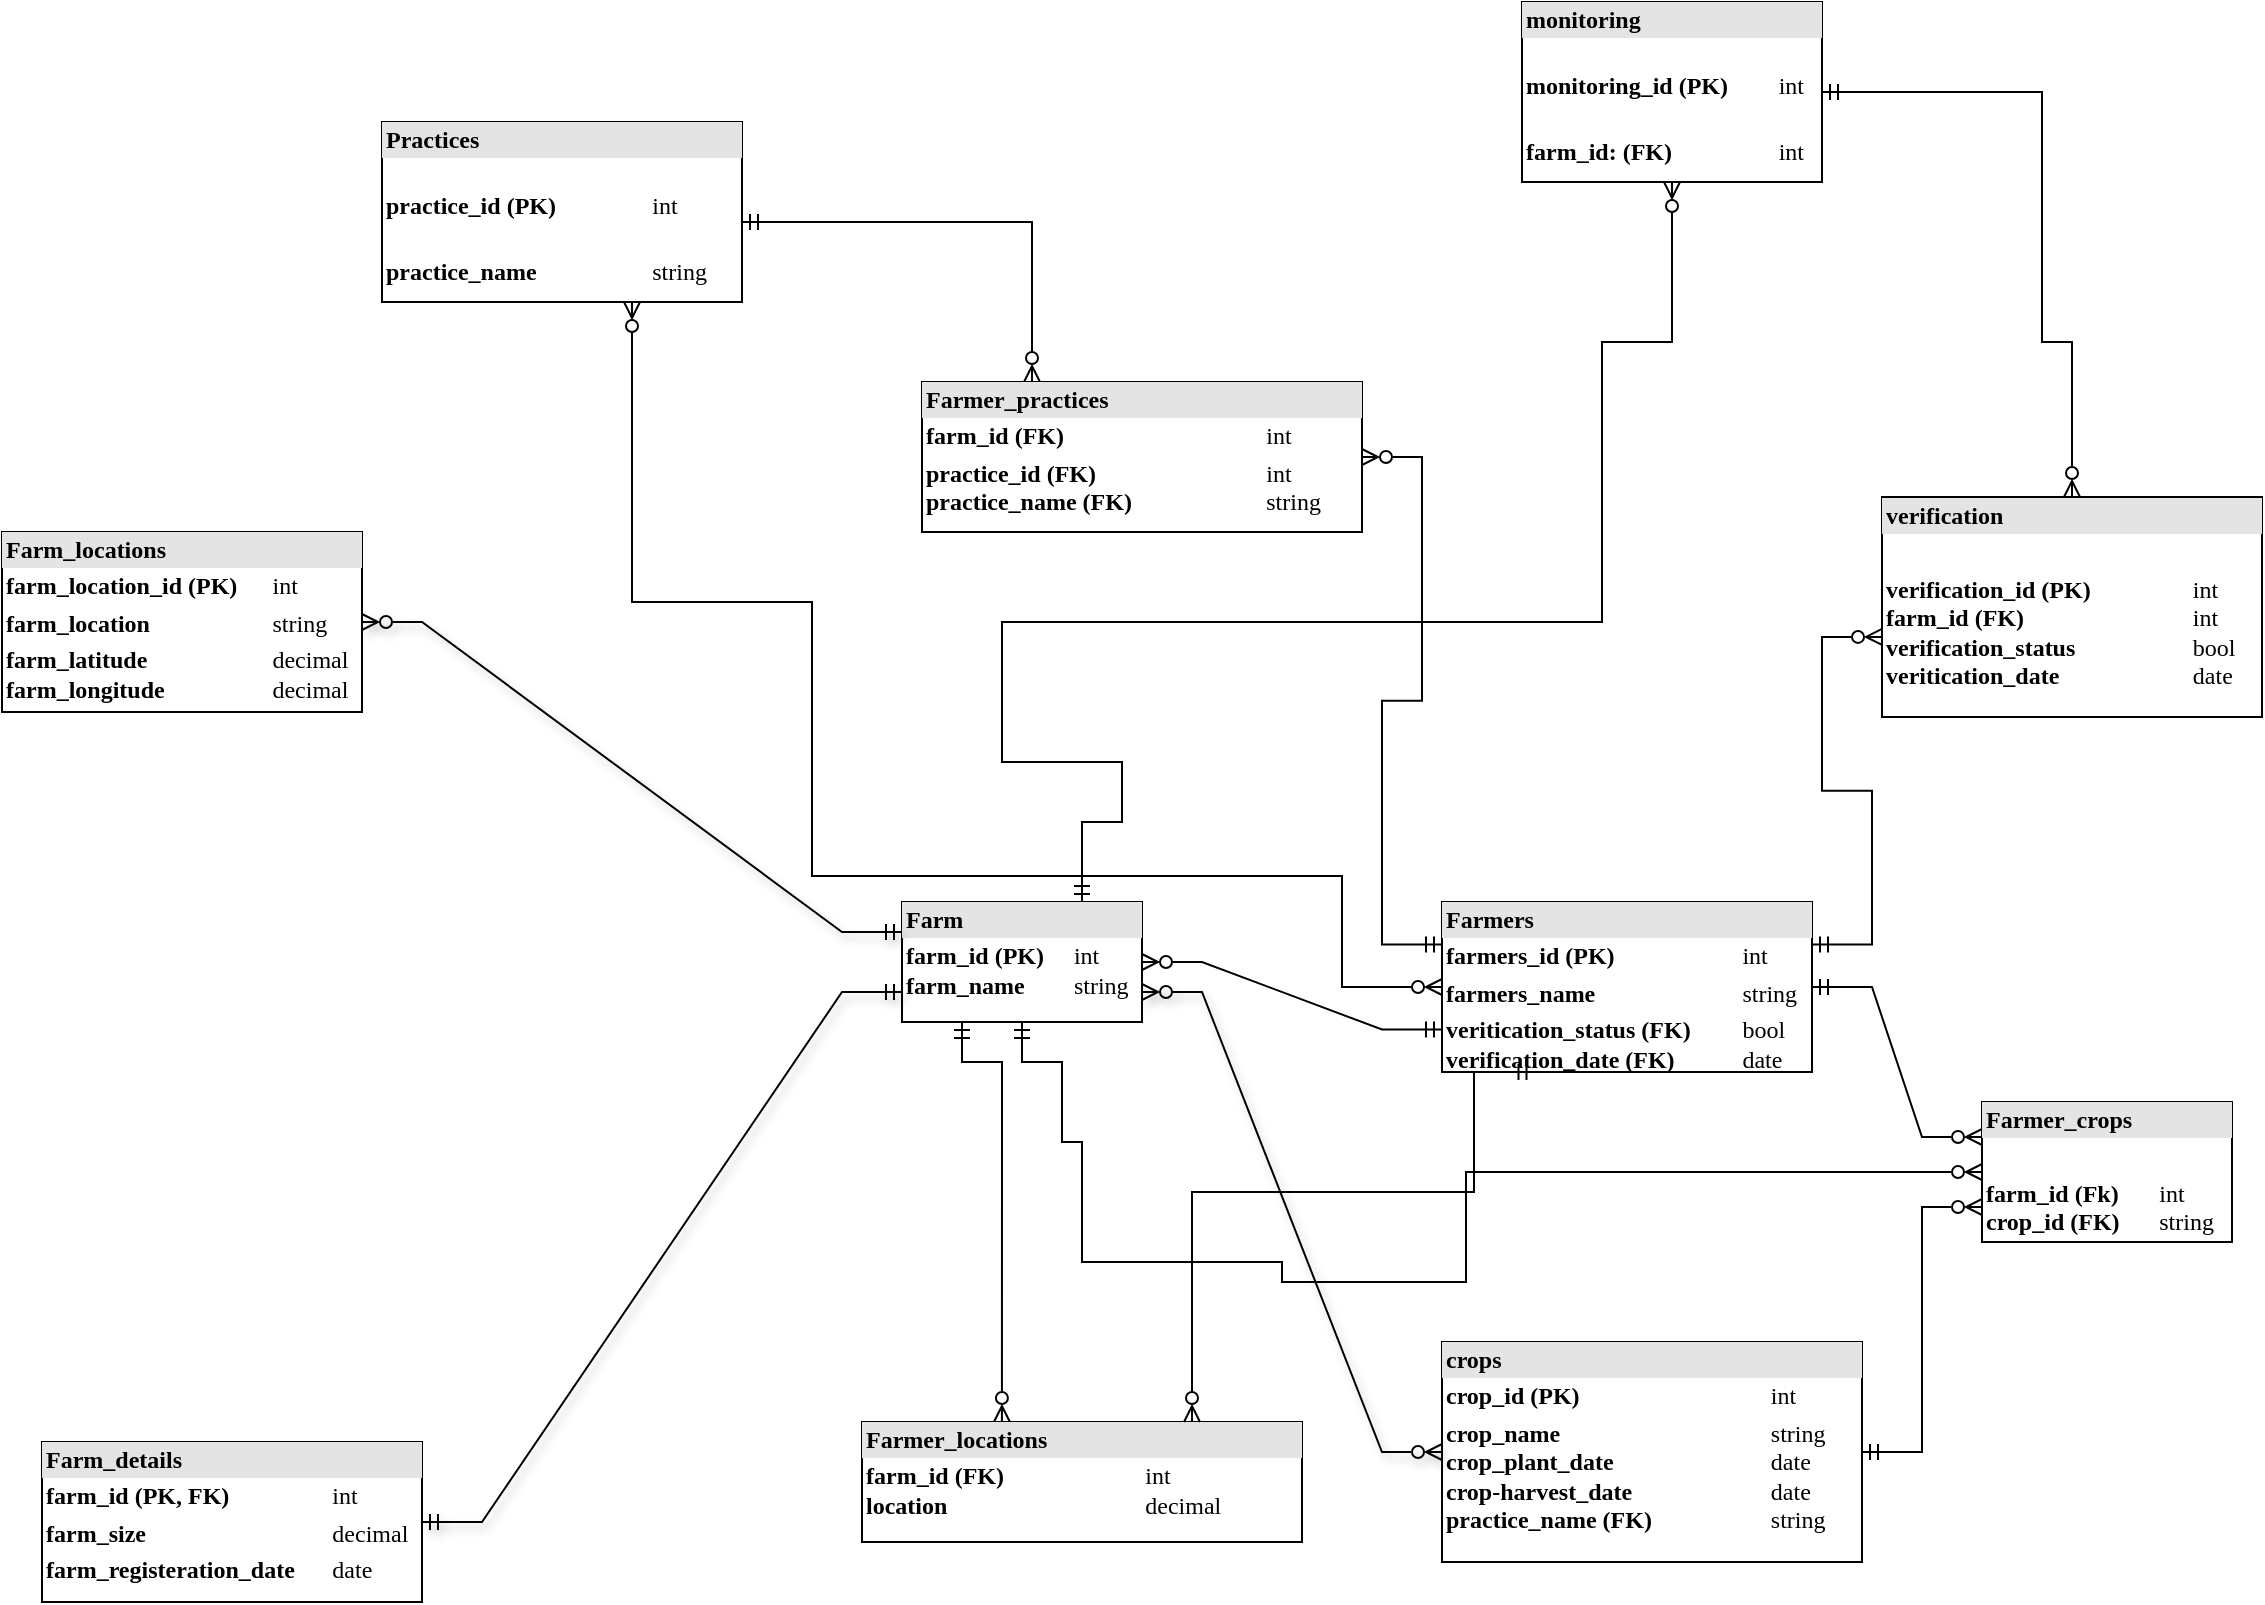 <mxfile version="24.3.0" type="github">
  <diagram name="Page-1" id="2ca16b54-16f6-2749-3443-fa8db7711227">
    <mxGraphModel dx="1818" dy="965" grid="1" gridSize="10" guides="1" tooltips="1" connect="1" arrows="1" fold="1" page="1" pageScale="1" pageWidth="1100" pageHeight="850" background="none" math="0" shadow="0">
      <root>
        <mxCell id="0" />
        <mxCell id="1" parent="0" />
        <mxCell id="2ed32ef02a7f4228-18" style="edgeStyle=orthogonalEdgeStyle;html=1;entryX=0.5;entryY=0;dashed=1;labelBackgroundColor=none;startArrow=ERmandOne;endArrow=ERoneToMany;fontFamily=Verdana;fontSize=12;align=left;" parent="1" edge="1">
          <mxGeometry relative="1" as="geometry">
            <mxPoint x="686" y="230" as="sourcePoint" />
          </mxGeometry>
        </mxCell>
        <mxCell id="2ed32ef02a7f4228-17" style="edgeStyle=orthogonalEdgeStyle;html=1;entryX=0.5;entryY=0;labelBackgroundColor=none;startArrow=ERmandOne;endArrow=ERoneToMany;fontFamily=Verdana;fontSize=12;align=left;dashed=1;" parent="1" edge="1">
          <mxGeometry relative="1" as="geometry">
            <mxPoint x="686" y="610" as="sourcePoint" />
          </mxGeometry>
        </mxCell>
        <mxCell id="2ed32ef02a7f4228-21" style="edgeStyle=orthogonalEdgeStyle;html=1;entryX=0.5;entryY=0;dashed=1;labelBackgroundColor=none;startArrow=ERmandOne;endArrow=ERoneToMany;fontFamily=Verdana;fontSize=12;align=left;" parent="1" edge="1">
          <mxGeometry relative="1" as="geometry">
            <mxPoint x="920" y="450" as="sourcePoint" />
          </mxGeometry>
        </mxCell>
        <mxCell id="7RD-iChrNmJ40AKoZpqp-1" value="&lt;div style=&quot;text-align: justify; box-sizing: border-box; width: 100%; background: rgb(228, 228, 228); padding: 2px;&quot;&gt;&lt;b&gt;Farmers&lt;/b&gt;&lt;/div&gt;&lt;table style=&quot;width:100%;font-size:1em;&quot; cellpadding=&quot;2&quot; cellspacing=&quot;0&quot;&gt;&lt;tbody&gt;&lt;tr&gt;&lt;td&gt;&lt;b&gt;farmers_id (PK)&lt;/b&gt;&lt;/td&gt;&lt;td&gt;int&lt;/td&gt;&lt;/tr&gt;&lt;tr&gt;&lt;td&gt;&lt;b&gt;farmers_name&lt;/b&gt;&lt;/td&gt;&lt;td&gt;string&lt;/td&gt;&lt;/tr&gt;&lt;tr&gt;&lt;td&gt;&lt;b&gt;veritication_status (FK)&lt;br&gt;verification_date (FK)&lt;/b&gt;&lt;/td&gt;&lt;td&gt;bool&lt;br&gt;date&lt;/td&gt;&lt;/tr&gt;&lt;/tbody&gt;&lt;/table&gt;" style="verticalAlign=top;align=left;overflow=fill;html=1;rounded=0;shadow=0;comic=0;labelBackgroundColor=none;strokeWidth=1;fontFamily=Verdana;fontSize=12" vertex="1" parent="1">
          <mxGeometry x="990" y="680" width="185" height="85" as="geometry" />
        </mxCell>
        <mxCell id="7RD-iChrNmJ40AKoZpqp-2" style="edgeStyle=orthogonalEdgeStyle;html=1;entryX=0.5;entryY=0;dashed=1;labelBackgroundColor=none;startArrow=ERmandOne;endArrow=ERoneToMany;fontFamily=Verdana;fontSize=12;align=left;" edge="1" parent="1">
          <mxGeometry relative="1" as="geometry">
            <mxPoint x="1966" y="1170" as="sourcePoint" />
          </mxGeometry>
        </mxCell>
        <mxCell id="7RD-iChrNmJ40AKoZpqp-3" style="edgeStyle=orthogonalEdgeStyle;html=1;entryX=0.5;entryY=0;labelBackgroundColor=none;startArrow=ERmandOne;endArrow=ERoneToMany;fontFamily=Verdana;fontSize=12;align=left;dashed=1;" edge="1" parent="1">
          <mxGeometry relative="1" as="geometry">
            <mxPoint x="1966" y="1550" as="sourcePoint" />
          </mxGeometry>
        </mxCell>
        <mxCell id="7RD-iChrNmJ40AKoZpqp-4" style="edgeStyle=orthogonalEdgeStyle;html=1;entryX=0.5;entryY=0;dashed=1;labelBackgroundColor=none;startArrow=ERmandOne;endArrow=ERoneToMany;fontFamily=Verdana;fontSize=12;align=left;" edge="1" parent="1">
          <mxGeometry relative="1" as="geometry">
            <mxPoint x="2200" y="1390" as="sourcePoint" />
          </mxGeometry>
        </mxCell>
        <mxCell id="7RD-iChrNmJ40AKoZpqp-5" value="&lt;div style=&quot;text-align: justify; box-sizing: border-box; width: 100%; background: rgb(228, 228, 228); padding: 2px;&quot;&gt;&lt;b&gt;Farm_details&lt;/b&gt;&lt;/div&gt;&lt;table style=&quot;text-align: justify; width: 100%; font-size: 1em;&quot; cellpadding=&quot;2&quot; cellspacing=&quot;0&quot;&gt;&lt;tbody&gt;&lt;tr&gt;&lt;td&gt;&lt;b&gt;farm_id (PK, FK)&lt;br&gt;&lt;/b&gt;&lt;/td&gt;&lt;td&gt;int&lt;br&gt;&lt;/td&gt;&lt;/tr&gt;&lt;tr&gt;&lt;td&gt;&lt;b&gt;farm_size&lt;/b&gt;&lt;/td&gt;&lt;td&gt;decimal&lt;/td&gt;&lt;/tr&gt;&lt;tr&gt;&lt;td&gt;&lt;b&gt;farm_registeration_date&lt;br&gt;&lt;/b&gt;&lt;/td&gt;&lt;td&gt;date&lt;/td&gt;&lt;/tr&gt;&lt;/tbody&gt;&lt;/table&gt;" style="verticalAlign=top;align=left;overflow=fill;html=1;rounded=0;shadow=0;comic=0;labelBackgroundColor=none;strokeWidth=1;fontFamily=Verdana;fontSize=12" vertex="1" parent="1">
          <mxGeometry x="290" y="950" width="190" height="80" as="geometry" />
        </mxCell>
        <mxCell id="7RD-iChrNmJ40AKoZpqp-6" value="&lt;div style=&quot;text-align: justify; box-sizing: border-box; width: 100%; background: rgb(228, 228, 228); padding: 2px;&quot;&gt;&lt;b&gt;crops&lt;/b&gt;&lt;/div&gt;&lt;table style=&quot;width:100%;font-size:1em;&quot; cellpadding=&quot;2&quot; cellspacing=&quot;0&quot;&gt;&lt;tbody&gt;&lt;tr&gt;&lt;td&gt;&lt;b&gt;crop_id (PK)&lt;/b&gt;&lt;/td&gt;&lt;td&gt;int&lt;/td&gt;&lt;/tr&gt;&lt;tr&gt;&lt;td&gt;&lt;b&gt;crop_name&lt;br&gt;crop_plant_date&lt;br&gt;crop-harvest_date&lt;br&gt;practice_name (FK)&lt;br&gt;&lt;/b&gt;&lt;/td&gt;&lt;td&gt;string&lt;br&gt;date&lt;br&gt;date&lt;br&gt;string&lt;/td&gt;&lt;/tr&gt;&lt;tr&gt;&lt;td&gt;&lt;br&gt;&lt;/td&gt;&lt;td&gt;&lt;br&gt;&lt;/td&gt;&lt;/tr&gt;&lt;/tbody&gt;&lt;/table&gt;" style="verticalAlign=top;align=left;overflow=fill;html=1;rounded=0;shadow=0;comic=0;labelBackgroundColor=none;strokeWidth=1;fontFamily=Verdana;fontSize=12" vertex="1" parent="1">
          <mxGeometry x="990" y="900" width="210" height="110" as="geometry" />
        </mxCell>
        <mxCell id="7RD-iChrNmJ40AKoZpqp-7" value="" style="edgeStyle=orthogonalEdgeStyle;rounded=0;orthogonalLoop=1;jettySize=auto;html=1;endArrow=ERzeroToMany;endFill=0;startArrow=ERzeroToMany;startFill=0;strokeWidth=1;entryX=0;entryY=0.5;entryDx=0;entryDy=0;" edge="1" parent="1" target="7RD-iChrNmJ40AKoZpqp-1">
          <mxGeometry relative="1" as="geometry">
            <mxPoint x="975" y="722.5" as="targetPoint" />
            <Array as="points">
              <mxPoint x="585" y="530" />
              <mxPoint x="675" y="530" />
              <mxPoint x="675" y="667" />
              <mxPoint x="940" y="667" />
              <mxPoint x="940" y="723" />
            </Array>
            <mxPoint x="585" y="380" as="sourcePoint" />
          </mxGeometry>
        </mxCell>
        <mxCell id="7RD-iChrNmJ40AKoZpqp-8" value="" style="edgeStyle=orthogonalEdgeStyle;rounded=0;orthogonalLoop=1;jettySize=auto;html=1;entryX=0.25;entryY=0;entryDx=0;entryDy=0;endArrow=ERzeroToMany;endFill=0;startArrow=ERmandOne;startFill=0;fillColor=#fff2cc;strokeColor=#000000;" edge="1" parent="1" source="7RD-iChrNmJ40AKoZpqp-9" target="7RD-iChrNmJ40AKoZpqp-10">
          <mxGeometry relative="1" as="geometry">
            <mxPoint x="770" y="335" as="targetPoint" />
            <Array as="points">
              <mxPoint x="785" y="340" />
            </Array>
          </mxGeometry>
        </mxCell>
        <mxCell id="7RD-iChrNmJ40AKoZpqp-9" value="&lt;div style=&quot;text-align: justify; box-sizing: border-box; width: 100%; background: rgb(228, 228, 228); padding: 2px;&quot;&gt;&lt;b&gt;Practices&lt;/b&gt;&lt;/div&gt;&lt;table style=&quot;width:100%;font-size:1em;&quot; cellpadding=&quot;2&quot; cellspacing=&quot;0&quot;&gt;&lt;tbody&gt;&lt;tr&gt;&lt;td&gt;&lt;b&gt;practice_id (PK)&lt;/b&gt;&lt;/td&gt;&lt;td&gt;&lt;br&gt;int&lt;br&gt;&lt;br&gt;&lt;/td&gt;&lt;/tr&gt;&lt;tr&gt;&lt;td&gt;&lt;b&gt;practice_name&lt;/b&gt;&lt;/td&gt;&lt;td&gt;string&lt;/td&gt;&lt;/tr&gt;&lt;tr&gt;&lt;td&gt;&lt;br&gt;&lt;/td&gt;&lt;td&gt;&lt;br&gt;&lt;/td&gt;&lt;/tr&gt;&lt;/tbody&gt;&lt;/table&gt;" style="verticalAlign=top;align=left;overflow=fill;html=1;rounded=0;shadow=0;comic=0;labelBackgroundColor=none;strokeWidth=1;fontFamily=Verdana;fontSize=12" vertex="1" parent="1">
          <mxGeometry x="460" y="290" width="180" height="90" as="geometry" />
        </mxCell>
        <mxCell id="7RD-iChrNmJ40AKoZpqp-10" value="&lt;div style=&quot;text-align: justify; box-sizing: border-box; width: 100%; background: rgb(228, 228, 228); padding: 2px;&quot;&gt;&lt;b&gt;Farmer_practices&lt;/b&gt;&lt;/div&gt;&lt;table style=&quot;text-align: justify; width: 100%; font-size: 1em;&quot; cellpadding=&quot;2&quot; cellspacing=&quot;0&quot;&gt;&lt;tbody&gt;&lt;tr&gt;&lt;td&gt;&lt;b&gt;farm_id (FK)&lt;/b&gt;&lt;/td&gt;&lt;td&gt;int&lt;/td&gt;&lt;/tr&gt;&lt;tr&gt;&lt;td&gt;&lt;b&gt;practice_id (FK)&lt;br&gt;practice_name (FK)&lt;/b&gt;&lt;/td&gt;&lt;td&gt;int&lt;br&gt;string&lt;/td&gt;&lt;/tr&gt;&lt;/tbody&gt;&lt;/table&gt;" style="verticalAlign=top;align=left;overflow=fill;html=1;rounded=0;shadow=0;comic=0;labelBackgroundColor=none;strokeWidth=1;fontFamily=Verdana;fontSize=12" vertex="1" parent="1">
          <mxGeometry x="730" y="420" width="220" height="75" as="geometry" />
        </mxCell>
        <mxCell id="7RD-iChrNmJ40AKoZpqp-11" value="&lt;div style=&quot;text-align: justify; box-sizing: border-box; width: 100%; background: rgb(228, 228, 228); padding: 2px;&quot;&gt;&lt;b&gt;verification&lt;/b&gt;&lt;/div&gt;&lt;table style=&quot;width:100%;font-size:1em;&quot; cellpadding=&quot;2&quot; cellspacing=&quot;0&quot;&gt;&lt;tbody&gt;&lt;tr&gt;&lt;td&gt;&lt;br&gt;&lt;/td&gt;&lt;td&gt;&lt;br&gt;&lt;/td&gt;&lt;/tr&gt;&lt;tr&gt;&lt;td&gt;&lt;b&gt;verification_id (PK)&lt;br&gt;farm_id (FK)&lt;br&gt;verification_status&lt;br&gt;veritication_date&lt;/b&gt;&lt;/td&gt;&lt;td&gt;int&lt;br&gt;int&lt;br&gt;bool&lt;br&gt;date&lt;/td&gt;&lt;/tr&gt;&lt;tr&gt;&lt;td&gt;&lt;br&gt;&lt;/td&gt;&lt;td&gt;&lt;br&gt;&lt;/td&gt;&lt;/tr&gt;&lt;/tbody&gt;&lt;/table&gt;" style="verticalAlign=top;align=left;overflow=fill;html=1;rounded=0;shadow=0;comic=0;labelBackgroundColor=none;strokeWidth=1;fontFamily=Verdana;fontSize=12" vertex="1" parent="1">
          <mxGeometry x="1210" y="477.5" width="190" height="110" as="geometry" />
        </mxCell>
        <mxCell id="7RD-iChrNmJ40AKoZpqp-12" value="" style="edgeStyle=orthogonalEdgeStyle;rounded=0;orthogonalLoop=1;jettySize=auto;html=1;entryX=0.75;entryY=0;entryDx=0;entryDy=0;exitX=0.5;exitY=1;exitDx=0;exitDy=0;startArrow=ERzeroToMany;startFill=0;endArrow=ERmandOne;endFill=0;" edge="1" parent="1" source="7RD-iChrNmJ40AKoZpqp-14" target="7RD-iChrNmJ40AKoZpqp-19">
          <mxGeometry relative="1" as="geometry">
            <mxPoint x="1005.0" y="320.0" as="sourcePoint" />
            <mxPoint x="750" y="570" as="targetPoint" />
            <Array as="points">
              <mxPoint x="1105" y="400" />
              <mxPoint x="1070" y="400" />
              <mxPoint x="1070" y="540" />
              <mxPoint x="770" y="540" />
              <mxPoint x="770" y="610" />
              <mxPoint x="830" y="610" />
              <mxPoint x="830" y="640" />
              <mxPoint x="810" y="640" />
            </Array>
          </mxGeometry>
        </mxCell>
        <mxCell id="7RD-iChrNmJ40AKoZpqp-13" value="" style="edgeStyle=orthogonalEdgeStyle;rounded=0;orthogonalLoop=1;jettySize=auto;html=1;entryX=0.5;entryY=0;entryDx=0;entryDy=0;exitX=1;exitY=0.5;exitDx=0;exitDy=0;startArrow=ERmandOne;startFill=0;endArrow=ERzeroToMany;endFill=0;" edge="1" parent="1" source="7RD-iChrNmJ40AKoZpqp-14" target="7RD-iChrNmJ40AKoZpqp-11">
          <mxGeometry relative="1" as="geometry">
            <mxPoint x="1295" y="275" as="targetPoint" />
            <Array as="points">
              <mxPoint x="1290" y="275" />
              <mxPoint x="1290" y="400" />
              <mxPoint x="1305" y="400" />
            </Array>
          </mxGeometry>
        </mxCell>
        <mxCell id="7RD-iChrNmJ40AKoZpqp-14" value="&lt;div style=&quot;text-align: justify; box-sizing: border-box; width: 100%; background: rgb(228, 228, 228); padding: 2px;&quot;&gt;&lt;b&gt;monitoring&amp;nbsp;&lt;/b&gt;&lt;/div&gt;&lt;table style=&quot;width:100%;font-size:1em;&quot; cellpadding=&quot;2&quot; cellspacing=&quot;0&quot;&gt;&lt;tbody&gt;&lt;tr&gt;&lt;td&gt;&lt;b&gt;monitoring_id (PK)&lt;/b&gt;&lt;/td&gt;&lt;td&gt;&lt;br&gt;int&amp;nbsp;&lt;br&gt;&lt;br&gt;&lt;/td&gt;&lt;/tr&gt;&lt;tr&gt;&lt;td&gt;&lt;b&gt;farm_id: (FK)&lt;/b&gt;&lt;/td&gt;&lt;td&gt;int&lt;/td&gt;&lt;/tr&gt;&lt;tr&gt;&lt;td&gt;&lt;br&gt;&lt;/td&gt;&lt;td&gt;&lt;br&gt;&lt;/td&gt;&lt;/tr&gt;&lt;/tbody&gt;&lt;/table&gt;" style="verticalAlign=top;align=left;overflow=fill;html=1;rounded=0;shadow=0;comic=0;labelBackgroundColor=none;strokeWidth=1;fontFamily=Verdana;fontSize=12" vertex="1" parent="1">
          <mxGeometry x="1030" y="230" width="150" height="90" as="geometry" />
        </mxCell>
        <mxCell id="7RD-iChrNmJ40AKoZpqp-15" value="&lt;div style=&quot;text-align: justify; box-sizing: border-box; width: 100%; background: rgb(228, 228, 228); padding: 2px;&quot;&gt;&lt;b&gt;Farm_locations&lt;/b&gt;&lt;/div&gt;&lt;table style=&quot;width:100%;font-size:1em;&quot; cellpadding=&quot;2&quot; cellspacing=&quot;0&quot;&gt;&lt;tbody&gt;&lt;tr&gt;&lt;td&gt;&lt;b&gt;farm_location_id (PK)&lt;/b&gt;&lt;/td&gt;&lt;td&gt;int&lt;/td&gt;&lt;/tr&gt;&lt;tr&gt;&lt;td&gt;&lt;b&gt;farm_location&lt;/b&gt;&lt;/td&gt;&lt;td&gt;string&lt;br&gt;&lt;/td&gt;&lt;/tr&gt;&lt;tr&gt;&lt;td&gt;&lt;b&gt;farm_latitude&lt;br&gt;farm_longitude&amp;nbsp;&lt;/b&gt;&lt;/td&gt;&lt;td&gt;decimal&lt;br&gt;decimal&lt;/td&gt;&lt;/tr&gt;&lt;/tbody&gt;&lt;/table&gt;" style="verticalAlign=top;align=left;overflow=fill;html=1;rounded=0;shadow=0;comic=0;labelBackgroundColor=none;strokeWidth=1;fontFamily=Verdana;fontSize=12;movable=1;resizable=1;rotatable=1;deletable=1;editable=1;locked=0;connectable=1;" vertex="1" parent="1">
          <mxGeometry x="270" y="495" width="180" height="90" as="geometry" />
        </mxCell>
        <mxCell id="7RD-iChrNmJ40AKoZpqp-16" value="" style="edgeStyle=orthogonalEdgeStyle;rounded=0;orthogonalLoop=1;jettySize=auto;html=1;entryX=0.5;entryY=1;entryDx=0;entryDy=0;endArrow=ERmandOne;endFill=0;startArrow=ERzeroToMany;startFill=0;exitX=0;exitY=0.5;exitDx=0;exitDy=0;" edge="1" parent="1" source="7RD-iChrNmJ40AKoZpqp-17" target="7RD-iChrNmJ40AKoZpqp-19">
          <mxGeometry relative="1" as="geometry">
            <mxPoint x="1160" y="820" as="sourcePoint" />
            <mxPoint x="800" y="780" as="targetPoint" />
            <Array as="points">
              <mxPoint x="1002" y="815" />
              <mxPoint x="1002" y="870" />
              <mxPoint x="910" y="870" />
              <mxPoint x="910" y="860" />
              <mxPoint x="810" y="860" />
              <mxPoint x="810" y="800" />
              <mxPoint x="800" y="800" />
              <mxPoint x="800" y="760" />
              <mxPoint x="780" y="760" />
            </Array>
          </mxGeometry>
        </mxCell>
        <mxCell id="7RD-iChrNmJ40AKoZpqp-17" value="&lt;div style=&quot;text-align: justify; box-sizing: border-box; width: 100%; background: rgb(228, 228, 228); padding: 2px;&quot;&gt;&lt;b&gt;Farmer_crops&lt;/b&gt;&lt;/div&gt;&lt;table style=&quot;text-align: justify; width: 100%; font-size: 1em;&quot; cellpadding=&quot;2&quot; cellspacing=&quot;0&quot;&gt;&lt;tbody&gt;&lt;tr&gt;&lt;td&gt;&lt;br&gt;&lt;/td&gt;&lt;td&gt;&lt;br&gt;&lt;/td&gt;&lt;/tr&gt;&lt;tr&gt;&lt;td&gt;&lt;b&gt;farm_id (Fk)&lt;br&gt;crop_id (FK)&lt;br&gt;&lt;/b&gt;&lt;/td&gt;&lt;td&gt;int&lt;br&gt;string&lt;br&gt;&lt;/td&gt;&lt;/tr&gt;&lt;/tbody&gt;&lt;/table&gt;" style="verticalAlign=top;align=left;overflow=fill;html=1;rounded=0;shadow=0;comic=0;labelBackgroundColor=none;strokeWidth=1;fontFamily=Verdana;fontSize=12;movable=1;resizable=1;rotatable=1;deletable=1;editable=1;locked=0;connectable=1;direction=east;" vertex="1" parent="1">
          <mxGeometry x="1260" y="780" width="125" height="70" as="geometry" />
        </mxCell>
        <mxCell id="7RD-iChrNmJ40AKoZpqp-18" value="" style="edgeStyle=orthogonalEdgeStyle;rounded=0;orthogonalLoop=1;jettySize=auto;html=1;endArrow=ERzeroToMany;endFill=0;startArrow=ERmandOne;startFill=0;entryX=0.318;entryY=0;entryDx=0;entryDy=0;entryPerimeter=0;exitX=0.25;exitY=1;exitDx=0;exitDy=0;" edge="1" parent="1" source="7RD-iChrNmJ40AKoZpqp-19" target="7RD-iChrNmJ40AKoZpqp-20">
          <mxGeometry relative="1" as="geometry">
            <mxPoint x="770" y="920" as="targetPoint" />
            <Array as="points">
              <mxPoint x="750" y="760" />
              <mxPoint x="770" y="760" />
            </Array>
          </mxGeometry>
        </mxCell>
        <mxCell id="7RD-iChrNmJ40AKoZpqp-19" value="&lt;div style=&quot;text-align: justify; box-sizing: border-box; width: 100%; background: rgb(228, 228, 228); padding: 2px;&quot;&gt;&lt;b&gt;Farm&lt;/b&gt;&lt;/div&gt;&lt;table style=&quot;text-align: justify; width: 100%; font-size: 1em;&quot; cellpadding=&quot;2&quot; cellspacing=&quot;0&quot;&gt;&lt;tbody&gt;&lt;tr&gt;&lt;td&gt;&lt;b&gt;farm_id (PK)&lt;br&gt;farm_name&lt;/b&gt;&lt;/td&gt;&lt;td&gt;int&lt;br&gt;string&lt;/td&gt;&lt;/tr&gt;&lt;tr&gt;&lt;td&gt;&lt;br&gt;&lt;/td&gt;&lt;td&gt;&lt;br&gt;&lt;/td&gt;&lt;/tr&gt;&lt;tr&gt;&lt;td&gt;&lt;b&gt;&lt;br&gt;&lt;/b&gt;&lt;/td&gt;&lt;td&gt;&lt;br&gt;&lt;/td&gt;&lt;/tr&gt;&lt;/tbody&gt;&lt;/table&gt;" style="verticalAlign=top;align=left;overflow=fill;html=1;rounded=0;shadow=0;comic=0;labelBackgroundColor=none;strokeWidth=1;fontFamily=Verdana;fontSize=12" vertex="1" parent="1">
          <mxGeometry x="720" y="680" width="120" height="60" as="geometry" />
        </mxCell>
        <mxCell id="7RD-iChrNmJ40AKoZpqp-20" value="&lt;div style=&quot;text-align: justify; box-sizing: border-box; width: 100%; background: rgb(228, 228, 228); padding: 2px;&quot;&gt;&lt;b&gt;Farmer_locations&lt;/b&gt;&lt;/div&gt;&lt;table style=&quot;text-align: justify; width: 100%; font-size: 1em;&quot; cellpadding=&quot;2&quot; cellspacing=&quot;0&quot;&gt;&lt;tbody&gt;&lt;tr&gt;&lt;td&gt;&lt;b&gt;farm_id (FK)&lt;br&gt;location&amp;nbsp;&lt;/b&gt;&lt;/td&gt;&lt;td&gt;int&lt;br&gt;decimal&lt;/td&gt;&lt;/tr&gt;&lt;tr&gt;&lt;td&gt;&lt;b&gt;&lt;br&gt;&lt;/b&gt;&lt;/td&gt;&lt;td&gt;&lt;br&gt;&lt;/td&gt;&lt;/tr&gt;&lt;/tbody&gt;&lt;/table&gt;" style="verticalAlign=top;align=left;overflow=fill;html=1;rounded=0;shadow=0;comic=0;labelBackgroundColor=none;strokeWidth=1;fontFamily=Verdana;fontSize=12" vertex="1" parent="1">
          <mxGeometry x="700" y="940" width="220" height="60" as="geometry" />
        </mxCell>
        <mxCell id="7RD-iChrNmJ40AKoZpqp-21" value="" style="edgeStyle=entityRelationEdgeStyle;fontSize=12;html=1;endArrow=ERzeroToMany;endFill=0;rounded=0;strokeWidth=1;startArrow=ERmandOne;startFill=0;entryX=0;entryY=0.636;entryDx=0;entryDy=0;entryPerimeter=0;exitX=1;exitY=0.25;exitDx=0;exitDy=0;" edge="1" parent="1" source="7RD-iChrNmJ40AKoZpqp-1" target="7RD-iChrNmJ40AKoZpqp-11">
          <mxGeometry width="100" height="100" relative="1" as="geometry">
            <mxPoint x="1195" y="750" as="sourcePoint" />
            <mxPoint x="1300" y="810" as="targetPoint" />
            <Array as="points">
              <mxPoint x="1170" y="730" />
              <mxPoint x="1080" y="710" />
              <mxPoint x="1180" y="760" />
              <mxPoint x="1165" y="780" />
              <mxPoint x="1150" y="760" />
              <mxPoint x="1180" y="780" />
            </Array>
          </mxGeometry>
        </mxCell>
        <mxCell id="7RD-iChrNmJ40AKoZpqp-22" value="" style="edgeStyle=entityRelationEdgeStyle;fontSize=12;html=1;endArrow=ERzeroToMany;endFill=0;rounded=0;strokeWidth=1;startArrow=ERmandOne;startFill=0;exitX=0;exitY=0.75;exitDx=0;exitDy=0;entryX=1;entryY=0.5;entryDx=0;entryDy=0;" edge="1" parent="1" source="7RD-iChrNmJ40AKoZpqp-1" target="7RD-iChrNmJ40AKoZpqp-19">
          <mxGeometry width="100" height="100" relative="1" as="geometry">
            <mxPoint x="1010" y="730" as="sourcePoint" />
            <mxPoint x="850" y="830" as="targetPoint" />
            <Array as="points">
              <mxPoint x="1040" y="710" />
              <mxPoint x="970" y="770" />
              <mxPoint x="955" y="810" />
              <mxPoint x="840" y="767" />
              <mxPoint x="900" y="860" />
              <mxPoint x="910" y="820" />
              <mxPoint x="935" y="810" />
              <mxPoint x="870" y="850" />
              <mxPoint x="880" y="880" />
              <mxPoint x="965" y="880" />
              <mxPoint x="955" y="880" />
              <mxPoint x="985" y="890" />
              <mxPoint x="925" y="760" />
              <mxPoint x="685" y="880" />
              <mxPoint x="675" y="890" />
              <mxPoint x="985" y="850" />
              <mxPoint x="985" y="900" />
              <mxPoint x="815" y="830" />
              <mxPoint x="965" y="920" />
              <mxPoint x="827.5" y="990" />
              <mxPoint x="867.5" y="720" />
              <mxPoint x="1035" y="890" />
              <mxPoint x="1055" y="840" />
            </Array>
          </mxGeometry>
        </mxCell>
        <mxCell id="7RD-iChrNmJ40AKoZpqp-23" value="" style="edgeStyle=orthogonalEdgeStyle;fontSize=12;html=1;endArrow=ERzeroToMany;endFill=0;rounded=0;strokeWidth=1;startArrow=ERmandOne;startFill=0;exitX=0.25;exitY=1;exitDx=0;exitDy=0;entryX=0.75;entryY=0;entryDx=0;entryDy=0;" edge="1" parent="1" source="7RD-iChrNmJ40AKoZpqp-1" target="7RD-iChrNmJ40AKoZpqp-20">
          <mxGeometry width="100" height="100" relative="1" as="geometry">
            <mxPoint x="1123" y="756" as="sourcePoint" />
            <mxPoint x="870" y="870" as="targetPoint" />
            <Array as="points">
              <mxPoint x="1006" y="825" />
              <mxPoint x="865" y="825" />
            </Array>
          </mxGeometry>
        </mxCell>
        <mxCell id="7RD-iChrNmJ40AKoZpqp-24" value="" style="edgeStyle=entityRelationEdgeStyle;fontSize=12;html=1;endArrow=ERzeroToMany;endFill=0;rounded=0;strokeWidth=1;startArrow=ERmandOne;startFill=0;exitX=1;exitY=0.5;exitDx=0;exitDy=0;entryX=0;entryY=0.25;entryDx=0;entryDy=0;" edge="1" parent="1" source="7RD-iChrNmJ40AKoZpqp-1" target="7RD-iChrNmJ40AKoZpqp-17">
          <mxGeometry width="100" height="100" relative="1" as="geometry">
            <mxPoint x="1140" y="720" as="sourcePoint" />
            <mxPoint x="1260" y="830" as="targetPoint" />
            <Array as="points">
              <mxPoint x="1130" y="735" />
              <mxPoint x="1300" y="485" />
            </Array>
          </mxGeometry>
        </mxCell>
        <mxCell id="7RD-iChrNmJ40AKoZpqp-25" value="" style="edgeStyle=entityRelationEdgeStyle;fontSize=12;html=1;endArrow=ERzeroToMany;endFill=0;rounded=0;strokeWidth=1;startArrow=ERmandOne;startFill=0;entryX=0;entryY=0.75;entryDx=0;entryDy=0;exitX=1;exitY=0.5;exitDx=0;exitDy=0;" edge="1" parent="1" source="7RD-iChrNmJ40AKoZpqp-6" target="7RD-iChrNmJ40AKoZpqp-17">
          <mxGeometry width="100" height="100" relative="1" as="geometry">
            <mxPoint x="1210" y="1030" as="sourcePoint" />
            <mxPoint x="1560" y="700" as="targetPoint" />
            <Array as="points">
              <mxPoint x="1430" y="570" />
            </Array>
          </mxGeometry>
        </mxCell>
        <mxCell id="7RD-iChrNmJ40AKoZpqp-26" value="" style="edgeStyle=entityRelationEdgeStyle;fontSize=12;html=1;endArrow=ERzeroToMany;endFill=0;rounded=0;strokeWidth=1;startArrow=ERmandOne;startFill=0;entryX=1;entryY=0.5;entryDx=0;entryDy=0;exitX=0;exitY=0.25;exitDx=0;exitDy=0;" edge="1" parent="1" source="7RD-iChrNmJ40AKoZpqp-1" target="7RD-iChrNmJ40AKoZpqp-10">
          <mxGeometry width="100" height="100" relative="1" as="geometry">
            <mxPoint x="940" y="690" as="sourcePoint" />
            <mxPoint x="1480" y="640" as="targetPoint" />
            <Array as="points">
              <mxPoint x="1040" y="710" />
              <mxPoint x="1170" y="590" />
              <mxPoint x="1350" y="510" />
              <mxPoint x="1070" y="700" />
            </Array>
          </mxGeometry>
        </mxCell>
        <mxCell id="7RD-iChrNmJ40AKoZpqp-27" value="" style="edgeStyle=entityRelationEdgeStyle;fontSize=12;html=1;endArrow=ERmandOne;endFill=0;rounded=0;strokeWidth=1;startArrow=ERmandOne;startFill=0;exitX=1;exitY=0.5;exitDx=0;exitDy=0;entryX=0;entryY=0.75;entryDx=0;entryDy=0;shadow=1;" edge="1" parent="1" source="7RD-iChrNmJ40AKoZpqp-5" target="7RD-iChrNmJ40AKoZpqp-19">
          <mxGeometry width="100" height="100" relative="1" as="geometry">
            <mxPoint x="760" y="1030" as="sourcePoint" />
            <mxPoint x="790" y="790" as="targetPoint" />
            <Array as="points">
              <mxPoint x="1360" y="520" />
              <mxPoint x="770" y="850" />
              <mxPoint x="690" y="1010" />
            </Array>
          </mxGeometry>
        </mxCell>
        <mxCell id="7RD-iChrNmJ40AKoZpqp-28" value="" style="edgeStyle=entityRelationEdgeStyle;fontSize=12;html=1;endArrow=ERmandOne;endFill=0;rounded=0;strokeWidth=1;startArrow=ERzeroToMany;startFill=0;exitX=1;exitY=0.5;exitDx=0;exitDy=0;shadow=1;entryX=0;entryY=0.25;entryDx=0;entryDy=0;" edge="1" parent="1" source="7RD-iChrNmJ40AKoZpqp-15" target="7RD-iChrNmJ40AKoZpqp-19">
          <mxGeometry width="100" height="100" relative="1" as="geometry">
            <mxPoint x="710" y="885" as="sourcePoint" />
            <mxPoint x="760" y="760" as="targetPoint" />
            <Array as="points">
              <mxPoint x="1370" y="530" />
              <mxPoint x="780" y="860" />
              <mxPoint x="700" y="1020" />
            </Array>
          </mxGeometry>
        </mxCell>
        <mxCell id="7RD-iChrNmJ40AKoZpqp-29" value="" style="edgeStyle=entityRelationEdgeStyle;fontSize=12;html=1;endArrow=ERzeroToMany;endFill=0;rounded=0;strokeWidth=1;startArrow=ERzeroToMany;startFill=0;shadow=1;entryX=1;entryY=0.75;entryDx=0;entryDy=0;" edge="1" parent="1" source="7RD-iChrNmJ40AKoZpqp-6" target="7RD-iChrNmJ40AKoZpqp-19">
          <mxGeometry width="100" height="100" relative="1" as="geometry">
            <mxPoint x="1050" y="930" as="sourcePoint" />
            <mxPoint x="740" y="775" as="targetPoint" />
            <Array as="points">
              <mxPoint x="810" y="1180" />
              <mxPoint x="1370" y="530" />
              <mxPoint x="780" y="860" />
              <mxPoint x="700" y="1020" />
            </Array>
          </mxGeometry>
        </mxCell>
      </root>
    </mxGraphModel>
  </diagram>
</mxfile>

